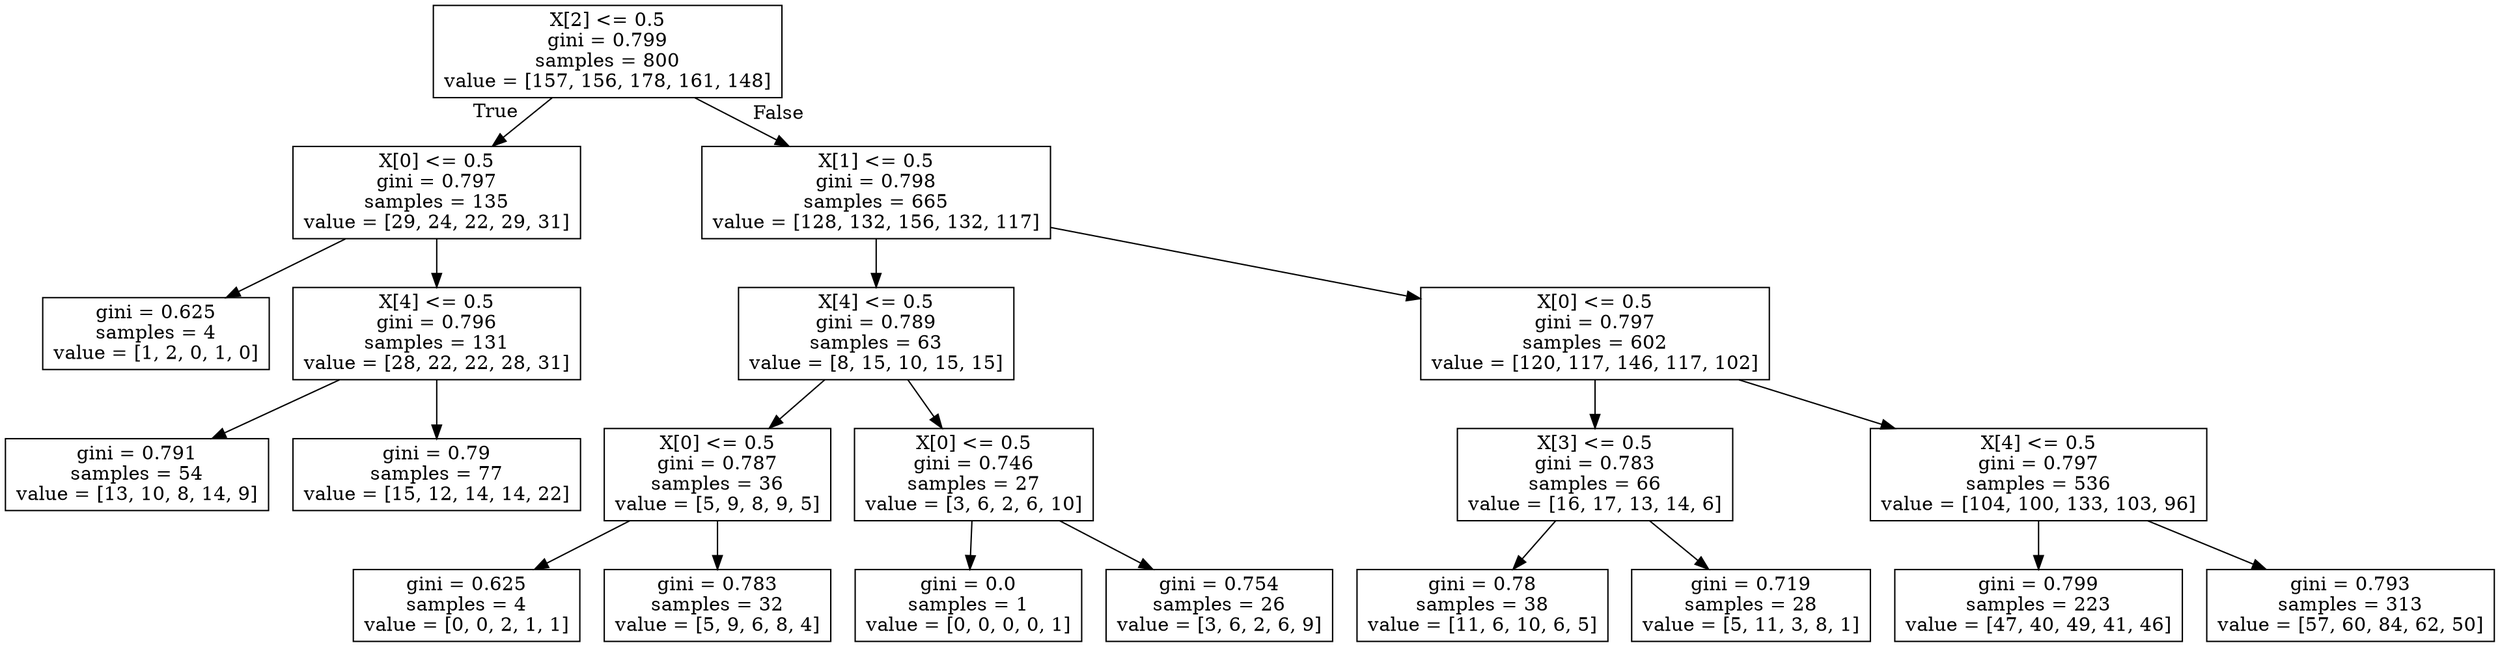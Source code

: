 digraph Tree {
node [shape=box] ;
0 [label="X[2] <= 0.5\ngini = 0.799\nsamples = 800\nvalue = [157, 156, 178, 161, 148]"] ;
1 [label="X[0] <= 0.5\ngini = 0.797\nsamples = 135\nvalue = [29, 24, 22, 29, 31]"] ;
0 -> 1 [labeldistance=2.5, labelangle=45, headlabel="True"] ;
2 [label="gini = 0.625\nsamples = 4\nvalue = [1, 2, 0, 1, 0]"] ;
1 -> 2 ;
3 [label="X[4] <= 0.5\ngini = 0.796\nsamples = 131\nvalue = [28, 22, 22, 28, 31]"] ;
1 -> 3 ;
4 [label="gini = 0.791\nsamples = 54\nvalue = [13, 10, 8, 14, 9]"] ;
3 -> 4 ;
5 [label="gini = 0.79\nsamples = 77\nvalue = [15, 12, 14, 14, 22]"] ;
3 -> 5 ;
6 [label="X[1] <= 0.5\ngini = 0.798\nsamples = 665\nvalue = [128, 132, 156, 132, 117]"] ;
0 -> 6 [labeldistance=2.5, labelangle=-45, headlabel="False"] ;
7 [label="X[4] <= 0.5\ngini = 0.789\nsamples = 63\nvalue = [8, 15, 10, 15, 15]"] ;
6 -> 7 ;
8 [label="X[0] <= 0.5\ngini = 0.787\nsamples = 36\nvalue = [5, 9, 8, 9, 5]"] ;
7 -> 8 ;
9 [label="gini = 0.625\nsamples = 4\nvalue = [0, 0, 2, 1, 1]"] ;
8 -> 9 ;
10 [label="gini = 0.783\nsamples = 32\nvalue = [5, 9, 6, 8, 4]"] ;
8 -> 10 ;
11 [label="X[0] <= 0.5\ngini = 0.746\nsamples = 27\nvalue = [3, 6, 2, 6, 10]"] ;
7 -> 11 ;
12 [label="gini = 0.0\nsamples = 1\nvalue = [0, 0, 0, 0, 1]"] ;
11 -> 12 ;
13 [label="gini = 0.754\nsamples = 26\nvalue = [3, 6, 2, 6, 9]"] ;
11 -> 13 ;
14 [label="X[0] <= 0.5\ngini = 0.797\nsamples = 602\nvalue = [120, 117, 146, 117, 102]"] ;
6 -> 14 ;
15 [label="X[3] <= 0.5\ngini = 0.783\nsamples = 66\nvalue = [16, 17, 13, 14, 6]"] ;
14 -> 15 ;
16 [label="gini = 0.78\nsamples = 38\nvalue = [11, 6, 10, 6, 5]"] ;
15 -> 16 ;
17 [label="gini = 0.719\nsamples = 28\nvalue = [5, 11, 3, 8, 1]"] ;
15 -> 17 ;
18 [label="X[4] <= 0.5\ngini = 0.797\nsamples = 536\nvalue = [104, 100, 133, 103, 96]"] ;
14 -> 18 ;
19 [label="gini = 0.799\nsamples = 223\nvalue = [47, 40, 49, 41, 46]"] ;
18 -> 19 ;
20 [label="gini = 0.793\nsamples = 313\nvalue = [57, 60, 84, 62, 50]"] ;
18 -> 20 ;
}